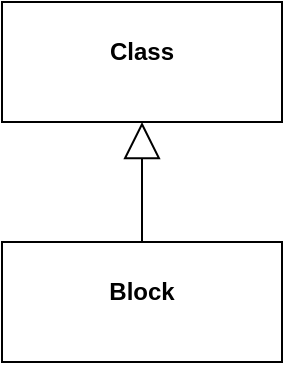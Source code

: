 <mxfile version="16.0.0" type="github">
  <diagram id="YCTGJR02snR9csBezVZd" name="Page-1">
    <mxGraphModel dx="1185" dy="1994" grid="1" gridSize="10" guides="1" tooltips="1" connect="1" arrows="1" fold="1" page="1" pageScale="1" pageWidth="827" pageHeight="1169" math="0" shadow="0">
      <root>
        <mxCell id="0" />
        <mxCell id="1" parent="0" />
        <mxCell id="GkzYyq8eIFpxLnGMrCXj-1" value="&lt;p style=&quot;margin: 0px ; margin-top: 4px ; text-align: center&quot;&gt;&lt;br&gt;&lt;b&gt;Class&lt;/b&gt;&lt;/p&gt;" style="verticalAlign=top;align=left;overflow=fill;fontSize=12;fontFamily=Helvetica;html=1;" parent="1" vertex="1">
          <mxGeometry x="344" y="-990" width="140" height="60" as="geometry" />
        </mxCell>
        <mxCell id="GkzYyq8eIFpxLnGMrCXj-2" value="&lt;p style=&quot;margin: 0px ; margin-top: 4px ; text-align: center&quot;&gt;&lt;br&gt;&lt;b&gt;Block&lt;/b&gt;&lt;/p&gt;" style="verticalAlign=top;align=left;overflow=fill;fontSize=12;fontFamily=Helvetica;html=1;" parent="1" vertex="1">
          <mxGeometry x="344" y="-870" width="140" height="60" as="geometry" />
        </mxCell>
        <mxCell id="GkzYyq8eIFpxLnGMrCXj-3" value="" style="endArrow=block;endSize=16;endFill=0;rounded=0;entryX=0.5;entryY=1;entryDx=0;entryDy=0;exitX=0.5;exitY=0;exitDx=0;exitDy=0;html=1;" parent="1" source="GkzYyq8eIFpxLnGMrCXj-2" target="GkzYyq8eIFpxLnGMrCXj-1" edge="1">
          <mxGeometry width="160" relative="1" as="geometry">
            <mxPoint x="410" y="-830" as="sourcePoint" />
            <mxPoint x="500" y="-760" as="targetPoint" />
          </mxGeometry>
        </mxCell>
      </root>
    </mxGraphModel>
  </diagram>
</mxfile>
